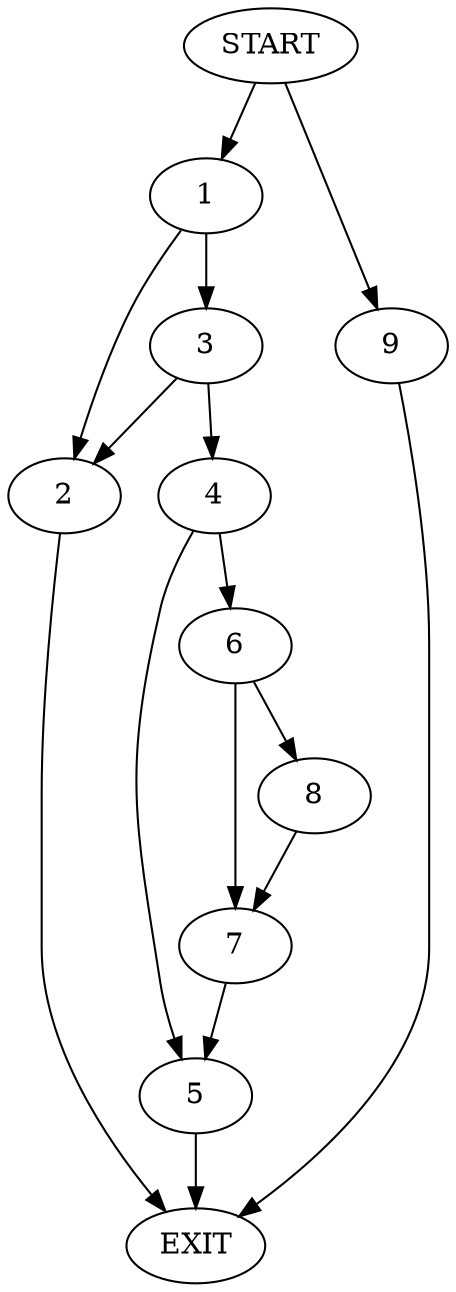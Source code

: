 digraph {
0 [label="START"]
10 [label="EXIT"]
0 -> 1
1 -> 2
1 -> 3
3 -> 2
3 -> 4
2 -> 10
4 -> 5
4 -> 6
5 -> 10
6 -> 7
6 -> 8
7 -> 5
8 -> 7
0 -> 9
9 -> 10
}
